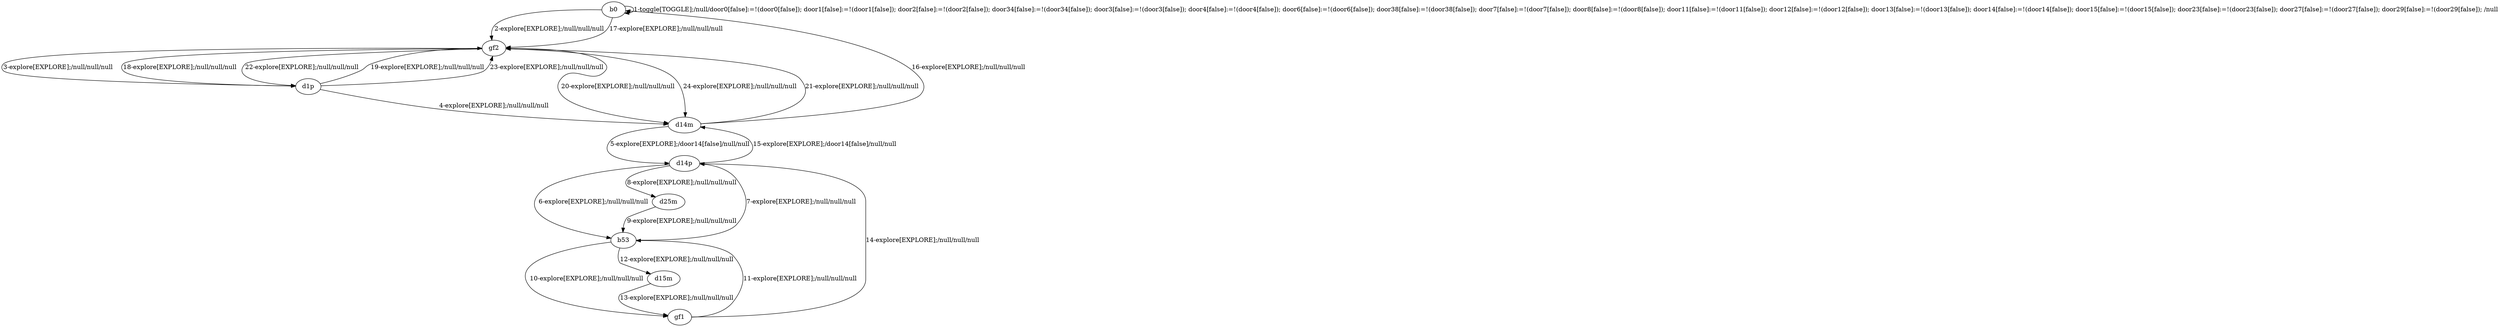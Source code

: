 # Total number of goals covered by this test: 1
# b53 --> gf1

digraph g {
"b0" -> "b0" [label = "1-toggle[TOGGLE];/null/door0[false]:=!(door0[false]); door1[false]:=!(door1[false]); door2[false]:=!(door2[false]); door34[false]:=!(door34[false]); door3[false]:=!(door3[false]); door4[false]:=!(door4[false]); door6[false]:=!(door6[false]); door38[false]:=!(door38[false]); door7[false]:=!(door7[false]); door8[false]:=!(door8[false]); door11[false]:=!(door11[false]); door12[false]:=!(door12[false]); door13[false]:=!(door13[false]); door14[false]:=!(door14[false]); door15[false]:=!(door15[false]); door23[false]:=!(door23[false]); door27[false]:=!(door27[false]); door29[false]:=!(door29[false]); /null"];
"b0" -> "gf2" [label = "2-explore[EXPLORE];/null/null/null"];
"gf2" -> "d1p" [label = "3-explore[EXPLORE];/null/null/null"];
"d1p" -> "d14m" [label = "4-explore[EXPLORE];/null/null/null"];
"d14m" -> "d14p" [label = "5-explore[EXPLORE];/door14[false]/null/null"];
"d14p" -> "b53" [label = "6-explore[EXPLORE];/null/null/null"];
"b53" -> "d14p" [label = "7-explore[EXPLORE];/null/null/null"];
"d14p" -> "d25m" [label = "8-explore[EXPLORE];/null/null/null"];
"d25m" -> "b53" [label = "9-explore[EXPLORE];/null/null/null"];
"b53" -> "gf1" [label = "10-explore[EXPLORE];/null/null/null"];
"gf1" -> "b53" [label = "11-explore[EXPLORE];/null/null/null"];
"b53" -> "d15m" [label = "12-explore[EXPLORE];/null/null/null"];
"d15m" -> "gf1" [label = "13-explore[EXPLORE];/null/null/null"];
"gf1" -> "d14p" [label = "14-explore[EXPLORE];/null/null/null"];
"d14p" -> "d14m" [label = "15-explore[EXPLORE];/door14[false]/null/null"];
"d14m" -> "b0" [label = "16-explore[EXPLORE];/null/null/null"];
"b0" -> "gf2" [label = "17-explore[EXPLORE];/null/null/null"];
"gf2" -> "d1p" [label = "18-explore[EXPLORE];/null/null/null"];
"d1p" -> "gf2" [label = "19-explore[EXPLORE];/null/null/null"];
"gf2" -> "d14m" [label = "20-explore[EXPLORE];/null/null/null"];
"d14m" -> "gf2" [label = "21-explore[EXPLORE];/null/null/null"];
"gf2" -> "d1p" [label = "22-explore[EXPLORE];/null/null/null"];
"d1p" -> "gf2" [label = "23-explore[EXPLORE];/null/null/null"];
"gf2" -> "d14m" [label = "24-explore[EXPLORE];/null/null/null"];
}